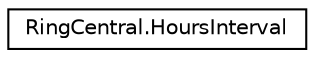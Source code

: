 digraph "Graphical Class Hierarchy"
{
 // LATEX_PDF_SIZE
  edge [fontname="Helvetica",fontsize="10",labelfontname="Helvetica",labelfontsize="10"];
  node [fontname="Helvetica",fontsize="10",shape=record];
  rankdir="LR";
  Node0 [label="RingCentral.HoursInterval",height=0.2,width=0.4,color="black", fillcolor="white", style="filled",URL="$classRingCentral_1_1HoursInterval.html",tooltip=" "];
}
